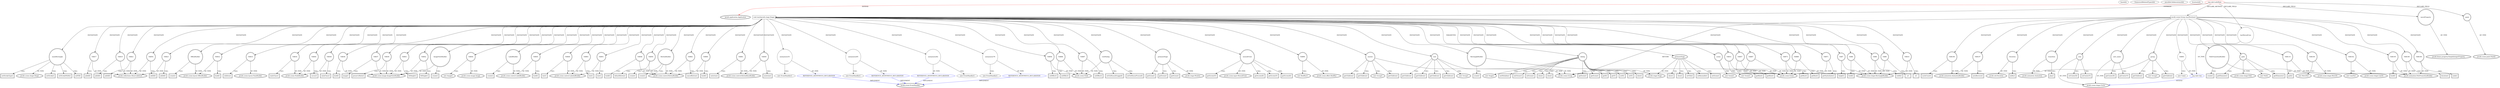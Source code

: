 digraph {
baseInfo[graphId=1569,category="extension_graph",isAnonymous=false,possibleRelation=true]
frameworkRelatedTypesInfo[0="javafx.application.Application"]
possibleCollaborationsInfo[0="1569~OVERRIDING_METHOD_DECLARATION-INSTANTIATION-~javafx.application.Application ~javafx.event.EventHandler ~false~true",1="1569~CLIENT_METHOD_DECLARATION-INSTANTIATION-FIELD_DECLARATION-~javafx.application.Application ~javafx.scene.shape.Circle ~false~false"]
locationInfo[projectName="VaibhavJain-JavaFx-2.0-Ludo",filePath="/VaibhavJain-JavaFx-2.0-Ludo/JavaFx-2.0-Ludo-master/src/org/vaib/LudoMain.java",contextSignature="LudoMain",graphId="1569"]
0[label="org.vaib.LudoMain",vertexType="ROOT_CLIENT_CLASS_DECLARATION",isFrameworkType=false,color=red]
1[label="javafx.application.Application",vertexType="FRAMEWORK_CLASS_TYPE",isFrameworkType=true,peripheries=2]
2[label="lastMovedCoin",vertexType="FIELD_DECLARATION",isFrameworkType=false,shape=circle]
3[label="org.vaib.Coin",vertexType="REFERENCE_CLIENT_CLASS_DECLARATION",isFrameworkType=false,color=blue]
4[label="javafx.scene.shape.Circle",vertexType="FRAMEWORK_CLASS_TYPE",isFrameworkType=true,peripheries=2]
5[label="moveProperty",vertexType="FIELD_DECLARATION",isFrameworkType=true,peripheries=2,shape=circle]
6[label="javafx.beans.property.SimpleIntegerProperty",vertexType="FRAMEWORK_CLASS_TYPE",isFrameworkType=true,peripheries=2]
7[label="paint",vertexType="FIELD_DECLARATION",isFrameworkType=true,peripheries=2,shape=circle]
8[label="javafx.scene.paint.Paint[]",vertexType="FRAMEWORK_CLASS_TYPE",isFrameworkType=true,peripheries=2]
9[label="void start(javafx.stage.Stage)",vertexType="OVERRIDING_METHOD_DECLARATION",isFrameworkType=false,shape=box]
10[label="primaryStage",vertexType="PARAMETER_DECLARATION",isFrameworkType=true,peripheries=2]
11[label="javafx.stage.Stage",vertexType="FRAMEWORK_CLASS_TYPE",isFrameworkType=true,peripheries=2]
13[label="setTitle()",vertexType="INSIDE_CALL",isFrameworkType=true,peripheries=2,shape=box]
15[label="setResizable()",vertexType="INSIDE_CALL",isFrameworkType=true,peripheries=2,shape=box]
17[label="master",vertexType="VARIABLE_EXPRESION",isFrameworkType=true,peripheries=2,shape=circle]
18[label="javafx.scene.Group",vertexType="FRAMEWORK_CLASS_TYPE",isFrameworkType=true,peripheries=2]
16[label="new Group()",vertexType="CONSTRUCTOR_CALL",isFrameworkType=true,peripheries=2]
20[label="root",vertexType="VARIABLE_EXPRESION",isFrameworkType=true,peripheries=2,shape=circle]
19[label="new Group()",vertexType="CONSTRUCTOR_CALL",isFrameworkType=true,peripheries=2]
23[label="scene",vertexType="VARIABLE_EXPRESION",isFrameworkType=true,peripheries=2,shape=circle]
24[label="javafx.scene.Scene",vertexType="FRAMEWORK_CLASS_TYPE",isFrameworkType=true,peripheries=2]
22[label="new Scene()",vertexType="CONSTRUCTOR_CALL",isFrameworkType=true,peripheries=2]
26[label="setScene()",vertexType="INSIDE_CALL",isFrameworkType=true,peripheries=2,shape=box]
27[label="VAR6",vertexType="VARIABLE_EXPRESION",isFrameworkType=true,peripheries=2,shape=circle]
29[label="javafx.scene.shape.RectangleBuilder",vertexType="FRAMEWORK_CLASS_TYPE",isFrameworkType=true,peripheries=2]
28[label="build()",vertexType="INSIDE_CALL",isFrameworkType=true,peripheries=2,shape=box]
30[label="VAR7",vertexType="VARIABLE_EXPRESION",isFrameworkType=true,peripheries=2,shape=circle]
31[label="height()",vertexType="INSIDE_CALL",isFrameworkType=true,peripheries=2,shape=box]
33[label="VAR8",vertexType="VARIABLE_EXPRESION",isFrameworkType=true,peripheries=2,shape=circle]
34[label="width()",vertexType="INSIDE_CALL",isFrameworkType=true,peripheries=2,shape=box]
36[label="VAR9",vertexType="VARIABLE_EXPRESION",isFrameworkType=true,peripheries=2,shape=circle]
37[label="y()",vertexType="INSIDE_CALL",isFrameworkType=true,peripheries=2,shape=box]
39[label="VAR10",vertexType="VARIABLE_EXPRESION",isFrameworkType=true,peripheries=2,shape=circle]
40[label="x()",vertexType="INSIDE_CALL",isFrameworkType=true,peripheries=2,shape=box]
42[label="RectangleBuilder",vertexType="VARIABLE_EXPRESION",isFrameworkType=true,peripheries=2,shape=circle]
43[label="create()",vertexType="INSIDE_CALL",isFrameworkType=true,peripheries=2,shape=box]
45[label="mainRectangle",vertexType="VARIABLE_EXPRESION",isFrameworkType=true,peripheries=2,shape=circle]
47[label="javafx.scene.shape.Shape",vertexType="FRAMEWORK_CLASS_TYPE",isFrameworkType=true,peripheries=2]
46[label="setStroke()",vertexType="INSIDE_CALL",isFrameworkType=true,peripheries=2,shape=box]
49[label="setStrokeWidth()",vertexType="INSIDE_CALL",isFrameworkType=true,peripheries=2,shape=box]
51[label="setFill()",vertexType="INSIDE_CALL",isFrameworkType=true,peripheries=2,shape=box]
53[label="setStrokeType()",vertexType="INSIDE_CALL",isFrameworkType=true,peripheries=2,shape=box]
55[label="getChildren()",vertexType="INSIDE_CALL",isFrameworkType=true,peripheries=2,shape=box]
56[label="VAR17",vertexType="VARIABLE_EXPRESION",isFrameworkType=true,peripheries=2,shape=circle]
58[label="javafx.collections.ObservableList",vertexType="FRAMEWORK_INTERFACE_TYPE",isFrameworkType=true,peripheries=2]
57[label="addAll()",vertexType="INSIDE_CALL",isFrameworkType=true,peripheries=2,shape=box]
60[label="getChildren()",vertexType="INSIDE_CALL",isFrameworkType=true,peripheries=2,shape=box]
61[label="VAR19",vertexType="VARIABLE_EXPRESION",isFrameworkType=true,peripheries=2,shape=circle]
62[label="addAll()",vertexType="INSIDE_CALL",isFrameworkType=true,peripheries=2,shape=box]
65[label="getChildren()",vertexType="INSIDE_CALL",isFrameworkType=true,peripheries=2,shape=box]
66[label="VAR21",vertexType="VARIABLE_EXPRESION",isFrameworkType=true,peripheries=2,shape=circle]
67[label="addAll()",vertexType="INSIDE_CALL",isFrameworkType=true,peripheries=2,shape=box]
70[label="getChildren()",vertexType="INSIDE_CALL",isFrameworkType=true,peripheries=2,shape=box]
71[label="VAR23",vertexType="VARIABLE_EXPRESION",isFrameworkType=true,peripheries=2,shape=circle]
72[label="addAll()",vertexType="INSIDE_CALL",isFrameworkType=true,peripheries=2,shape=box]
75[label="getChildren()",vertexType="INSIDE_CALL",isFrameworkType=true,peripheries=2,shape=box]
77[label="getChildren()",vertexType="INSIDE_CALL",isFrameworkType=true,peripheries=2,shape=box]
79[label="show()",vertexType="INSIDE_CALL",isFrameworkType=true,peripheries=2,shape=box]
81[label="dialog",vertexType="VARIABLE_EXPRESION",isFrameworkType=true,peripheries=2,shape=circle]
80[label="new Stage()",vertexType="CONSTRUCTOR_CALL",isFrameworkType=true,peripheries=2]
84[label="initModality()",vertexType="INSIDE_CALL",isFrameworkType=true,peripheries=2,shape=box]
86[label="initOwner()",vertexType="INSIDE_CALL",isFrameworkType=true,peripheries=2,shape=box]
88[label="setScene()",vertexType="INSIDE_CALL",isFrameworkType=true,peripheries=2,shape=box]
90[label="VAR31",vertexType="VARIABLE_EXPRESION",isFrameworkType=true,peripheries=2,shape=circle]
89[label="new Scene()",vertexType="CONSTRUCTOR_CALL",isFrameworkType=true,peripheries=2]
92[label="VAR32",vertexType="VARIABLE_EXPRESION",isFrameworkType=true,peripheries=2,shape=circle]
94[label="javafx.scene.layout.HBoxBuilder",vertexType="FRAMEWORK_CLASS_TYPE",isFrameworkType=true,peripheries=2]
93[label="build()",vertexType="INSIDE_CALL",isFrameworkType=true,peripheries=2,shape=box]
95[label="VAR33",vertexType="VARIABLE_EXPRESION",isFrameworkType=true,peripheries=2,shape=circle]
97[label="javafx.scene.layout.PaneBuilder",vertexType="FRAMEWORK_CLASS_TYPE",isFrameworkType=true,peripheries=2]
96[label="children()",vertexType="INSIDE_CALL",isFrameworkType=true,peripheries=2,shape=box]
98[label="VAR34",vertexType="VARIABLE_EXPRESION",isFrameworkType=true,peripheries=2,shape=circle]
100[label="javafx.scene.NodeBuilder",vertexType="FRAMEWORK_CLASS_TYPE",isFrameworkType=true,peripheries=2]
99[label="styleClass()",vertexType="INSIDE_CALL",isFrameworkType=true,peripheries=2,shape=box]
101[label="HBoxBuilder",vertexType="VARIABLE_EXPRESION",isFrameworkType=true,peripheries=2,shape=circle]
102[label="create()",vertexType="INSIDE_CALL",isFrameworkType=true,peripheries=2,shape=box]
104[label="VAR36",vertexType="VARIABLE_EXPRESION",isFrameworkType=true,peripheries=2,shape=circle]
106[label="javafx.scene.image.ImageViewBuilder",vertexType="FRAMEWORK_CLASS_TYPE",isFrameworkType=true,peripheries=2]
105[label="build()",vertexType="INSIDE_CALL",isFrameworkType=true,peripheries=2,shape=box]
107[label="VAR37",vertexType="VARIABLE_EXPRESION",isFrameworkType=true,peripheries=2,shape=circle]
108[label="image()",vertexType="INSIDE_CALL",isFrameworkType=true,peripheries=2,shape=box]
110[label="VAR38",vertexType="VARIABLE_EXPRESION",isFrameworkType=true,peripheries=2,shape=circle]
111[label="styleClass()",vertexType="INSIDE_CALL",isFrameworkType=true,peripheries=2,shape=box]
113[label="VAR39",vertexType="VARIABLE_EXPRESION",isFrameworkType=true,peripheries=2,shape=circle]
114[label="preserveRatio()",vertexType="INSIDE_CALL",isFrameworkType=true,peripheries=2,shape=box]
116[label="VAR40",vertexType="VARIABLE_EXPRESION",isFrameworkType=true,peripheries=2,shape=circle]
117[label="cursor()",vertexType="INSIDE_CALL",isFrameworkType=true,peripheries=2,shape=box]
119[label="VAR41",vertexType="VARIABLE_EXPRESION",isFrameworkType=true,peripheries=2,shape=circle]
120[label="fitHeight()",vertexType="INSIDE_CALL",isFrameworkType=true,peripheries=2,shape=box]
122[label="VAR42",vertexType="VARIABLE_EXPRESION",isFrameworkType=true,peripheries=2,shape=circle]
123[label="fitHeight()",vertexType="INSIDE_CALL",isFrameworkType=true,peripheries=2,shape=box]
125[label="ImageViewBuilder",vertexType="VARIABLE_EXPRESION",isFrameworkType=true,peripheries=2,shape=circle]
126[label="create()",vertexType="INSIDE_CALL",isFrameworkType=true,peripheries=2,shape=box]
129[label="VAR44",vertexType="VARIABLE_EXPRESION",isFrameworkType=true,peripheries=2,shape=circle]
130[label="javafx.scene.image.Image",vertexType="FRAMEWORK_CLASS_TYPE",isFrameworkType=true,peripheries=2]
128[label="new Image()",vertexType="CONSTRUCTOR_CALL",isFrameworkType=true,peripheries=2]
131[label="VAR45",vertexType="VARIABLE_EXPRESION",isFrameworkType=true,peripheries=2,shape=circle]
133[label="javafx.scene.control.LabelBuilder",vertexType="FRAMEWORK_CLASS_TYPE",isFrameworkType=true,peripheries=2]
132[label="build()",vertexType="INSIDE_CALL",isFrameworkType=true,peripheries=2,shape=box]
134[label="VAR46",vertexType="VARIABLE_EXPRESION",isFrameworkType=true,peripheries=2,shape=circle]
136[label="javafx.scene.control.LabeledBuilder",vertexType="FRAMEWORK_CLASS_TYPE",isFrameworkType=true,peripheries=2]
135[label="text()",vertexType="INSIDE_CALL",isFrameworkType=true,peripheries=2,shape=box]
137[label="LabelBuilder",vertexType="VARIABLE_EXPRESION",isFrameworkType=true,peripheries=2,shape=circle]
138[label="create()",vertexType="INSIDE_CALL",isFrameworkType=true,peripheries=2,shape=box]
140[label="VAR48",vertexType="VARIABLE_EXPRESION",isFrameworkType=true,peripheries=2,shape=circle]
142[label="javafx.scene.control.ButtonBuilder",vertexType="FRAMEWORK_CLASS_TYPE",isFrameworkType=true,peripheries=2]
141[label="build()",vertexType="INSIDE_CALL",isFrameworkType=true,peripheries=2,shape=box]
143[label="VAR49",vertexType="VARIABLE_EXPRESION",isFrameworkType=true,peripheries=2,shape=circle]
145[label="javafx.scene.control.ButtonBaseBuilder",vertexType="FRAMEWORK_CLASS_TYPE",isFrameworkType=true,peripheries=2]
144[label="onAction()",vertexType="INSIDE_CALL",isFrameworkType=true,peripheries=2,shape=box]
146[label="VAR50",vertexType="VARIABLE_EXPRESION",isFrameworkType=true,peripheries=2,shape=circle]
147[label="defaultButton()",vertexType="INSIDE_CALL",isFrameworkType=true,peripheries=2,shape=box]
149[label="VAR51",vertexType="VARIABLE_EXPRESION",isFrameworkType=true,peripheries=2,shape=circle]
150[label="text()",vertexType="INSIDE_CALL",isFrameworkType=true,peripheries=2,shape=box]
152[label="ButtonBuilder",vertexType="VARIABLE_EXPRESION",isFrameworkType=true,peripheries=2,shape=circle]
153[label="create()",vertexType="INSIDE_CALL",isFrameworkType=true,peripheries=2,shape=box]
156[label="anonymous53",vertexType="VARIABLE_EXPRESION",isFrameworkType=false,shape=circle]
157[label="REFERENCE_ANONYMOUS_DECLARATION",vertexType="REFERENCE_ANONYMOUS_DECLARATION",isFrameworkType=false,color=blue]
158[label="javafx.event.EventHandler",vertexType="FRAMEWORK_INTERFACE_TYPE",isFrameworkType=true,peripheries=2]
155[label="new EventHandler()",vertexType="CONSTRUCTOR_CALL",isFrameworkType=false]
159[label="VAR54",vertexType="VARIABLE_EXPRESION",isFrameworkType=true,peripheries=2,shape=circle]
160[label="addAll()",vertexType="INSIDE_CALL",isFrameworkType=true,peripheries=2,shape=box]
163[label="getChildren()",vertexType="INSIDE_CALL",isFrameworkType=true,peripheries=2,shape=box]
164[label="VAR56",vertexType="VARIABLE_EXPRESION",isFrameworkType=true,peripheries=2,shape=circle]
166[label="javafx.scene.Node",vertexType="FRAMEWORK_CLASS_TYPE",isFrameworkType=true,peripheries=2]
165[label="setEffect()",vertexType="INSIDE_CALL",isFrameworkType=true,peripheries=2,shape=box]
167[label="VAR57",vertexType="VARIABLE_EXPRESION",isFrameworkType=true,peripheries=2,shape=circle]
168[label="getRoot()",vertexType="INSIDE_CALL",isFrameworkType=true,peripheries=2,shape=box]
170[label="primaryStage",vertexType="VARIABLE_EXPRESION",isFrameworkType=true,peripheries=2,shape=circle]
172[label="javafx.stage.Window",vertexType="FRAMEWORK_CLASS_TYPE",isFrameworkType=true,peripheries=2]
171[label="getScene()",vertexType="INSIDE_CALL",isFrameworkType=true,peripheries=2,shape=box]
174[label="close()",vertexType="INSIDE_CALL",isFrameworkType=true,peripheries=2,shape=box]
175[label="VAR60",vertexType="VARIABLE_EXPRESION",isFrameworkType=true,peripheries=2,shape=circle]
176[label="build()",vertexType="INSIDE_CALL",isFrameworkType=true,peripheries=2,shape=box]
178[label="VAR61",vertexType="VARIABLE_EXPRESION",isFrameworkType=true,peripheries=2,shape=circle]
179[label="onAction()",vertexType="INSIDE_CALL",isFrameworkType=true,peripheries=2,shape=box]
181[label="VAR62",vertexType="VARIABLE_EXPRESION",isFrameworkType=true,peripheries=2,shape=circle]
182[label="cancelButton()",vertexType="INSIDE_CALL",isFrameworkType=true,peripheries=2,shape=box]
184[label="VAR63",vertexType="VARIABLE_EXPRESION",isFrameworkType=true,peripheries=2,shape=circle]
185[label="text()",vertexType="INSIDE_CALL",isFrameworkType=true,peripheries=2,shape=box]
188[label="create()",vertexType="INSIDE_CALL",isFrameworkType=true,peripheries=2,shape=box]
190[label="anonymous65",vertexType="VARIABLE_EXPRESION",isFrameworkType=false,shape=circle]
191[label="REFERENCE_ANONYMOUS_DECLARATION",vertexType="REFERENCE_ANONYMOUS_DECLARATION",isFrameworkType=false,color=blue]
189[label="new EventHandler()",vertexType="CONSTRUCTOR_CALL",isFrameworkType=false]
193[label="VAR66",vertexType="VARIABLE_EXPRESION",isFrameworkType=true,peripheries=2,shape=circle]
194[label="setEffect()",vertexType="INSIDE_CALL",isFrameworkType=true,peripheries=2,shape=box]
196[label="VAR67",vertexType="VARIABLE_EXPRESION",isFrameworkType=true,peripheries=2,shape=circle]
197[label="getRoot()",vertexType="INSIDE_CALL",isFrameworkType=true,peripheries=2,shape=box]
200[label="getScene()",vertexType="INSIDE_CALL",isFrameworkType=true,peripheries=2,shape=box]
202[label="close()",vertexType="INSIDE_CALL",isFrameworkType=true,peripheries=2,shape=box]
204[label="close()",vertexType="INSIDE_CALL",isFrameworkType=true,peripheries=2,shape=box]
205[label="VAR71",vertexType="VARIABLE_EXPRESION",isFrameworkType=true,peripheries=2,shape=circle]
206[label="getStylesheets()",vertexType="INSIDE_CALL",isFrameworkType=true,peripheries=2,shape=box]
209[label="getScene()",vertexType="INSIDE_CALL",isFrameworkType=true,peripheries=2,shape=box]
210[label="VAR73",vertexType="VARIABLE_EXPRESION",isFrameworkType=true,peripheries=2,shape=circle]
211[label="getRoot()",vertexType="INSIDE_CALL",isFrameworkType=true,peripheries=2,shape=box]
214[label="getScene()",vertexType="INSIDE_CALL",isFrameworkType=true,peripheries=2,shape=box]
215[label="rootDialog",vertexType="VARIABLE_EXPRESION",isFrameworkType=true,peripheries=2,shape=circle]
216[label="setOnMousePressed()",vertexType="INSIDE_CALL",isFrameworkType=true,peripheries=2,shape=box]
219[label="anonymous76",vertexType="VARIABLE_EXPRESION",isFrameworkType=false,shape=circle]
220[label="REFERENCE_ANONYMOUS_DECLARATION",vertexType="REFERENCE_ANONYMOUS_DECLARATION",isFrameworkType=false,color=blue]
218[label="new EventHandler()",vertexType="CONSTRUCTOR_CALL",isFrameworkType=false]
223[label="getX()",vertexType="INSIDE_CALL",isFrameworkType=true,peripheries=2,shape=box]
224[label="mouseEvent",vertexType="VARIABLE_EXPRESION",isFrameworkType=true,peripheries=2,shape=circle]
226[label="javafx.scene.input.MouseEvent",vertexType="FRAMEWORK_CLASS_TYPE",isFrameworkType=true,peripheries=2]
225[label="getScreenX()",vertexType="INSIDE_CALL",isFrameworkType=true,peripheries=2,shape=box]
228[label="getY()",vertexType="INSIDE_CALL",isFrameworkType=true,peripheries=2,shape=box]
230[label="getScreenY()",vertexType="INSIDE_CALL",isFrameworkType=true,peripheries=2,shape=box]
232[label="setOnMouseDragged()",vertexType="INSIDE_CALL",isFrameworkType=true,peripheries=2,shape=box]
234[label="anonymous82",vertexType="VARIABLE_EXPRESION",isFrameworkType=false,shape=circle]
235[label="REFERENCE_ANONYMOUS_DECLARATION",vertexType="REFERENCE_ANONYMOUS_DECLARATION",isFrameworkType=false,color=blue]
233[label="new EventHandler()",vertexType="CONSTRUCTOR_CALL",isFrameworkType=false]
238[label="setX()",vertexType="INSIDE_CALL",isFrameworkType=true,peripheries=2,shape=box]
240[label="getScreenX()",vertexType="INSIDE_CALL",isFrameworkType=true,peripheries=2,shape=box]
242[label="setY()",vertexType="INSIDE_CALL",isFrameworkType=true,peripheries=2,shape=box]
244[label="getScreenY()",vertexType="INSIDE_CALL",isFrameworkType=true,peripheries=2,shape=box]
245[label="VAR87",vertexType="VARIABLE_EXPRESION",isFrameworkType=true,peripheries=2,shape=circle]
246[label="setEffect()",vertexType="INSIDE_CALL",isFrameworkType=true,peripheries=2,shape=box]
248[label="VAR88",vertexType="VARIABLE_EXPRESION",isFrameworkType=true,peripheries=2,shape=circle]
249[label="getRoot()",vertexType="INSIDE_CALL",isFrameworkType=true,peripheries=2,shape=box]
252[label="getScene()",vertexType="INSIDE_CALL",isFrameworkType=true,peripheries=2,shape=box]
254[label="VAR90",vertexType="VARIABLE_EXPRESION",isFrameworkType=true,peripheries=2,shape=circle]
255[label="javafx.scene.effect.BoxBlur",vertexType="FRAMEWORK_CLASS_TYPE",isFrameworkType=true,peripheries=2]
253[label="new BoxBlur()",vertexType="CONSTRUCTOR_CALL",isFrameworkType=true,peripheries=2]
257[label="show()",vertexType="INSIDE_CALL",isFrameworkType=true,peripheries=2,shape=box]
259[label="javafx.scene.Group startPosition()",vertexType="CLIENT_METHOD_DECLARATION",isFrameworkType=false,shape=box]
262[label="group",vertexType="VARIABLE_EXPRESION",isFrameworkType=true,peripheries=2,shape=circle]
261[label="new Group()",vertexType="CONSTRUCTOR_CALL",isFrameworkType=true,peripheries=2]
265[label="VAR93",vertexType="VARIABLE_EXPRESION",isFrameworkType=false,shape=circle]
264[label="new Coin()",vertexType="CONSTRUCTOR_CALL",isFrameworkType=false]
267[label="coin",vertexType="VARIABLE_EXPRESION",isFrameworkType=true,peripheries=2,shape=circle]
268[label="setCenterX()",vertexType="INSIDE_CALL",isFrameworkType=true,peripheries=2,shape=box]
271[label="setCenterY()",vertexType="INSIDE_CALL",isFrameworkType=true,peripheries=2,shape=box]
273[label="getChildren()",vertexType="INSIDE_CALL",isFrameworkType=true,peripheries=2,shape=box]
275[label="getChildren()",vertexType="INSIDE_CALL",isFrameworkType=true,peripheries=2,shape=box]
277[label="path",vertexType="VARIABLE_EXPRESION",isFrameworkType=true,peripheries=2,shape=circle]
278[label="javafx.scene.shape.Path",vertexType="FRAMEWORK_CLASS_TYPE",isFrameworkType=true,peripheries=2]
276[label="new Path()",vertexType="CONSTRUCTOR_CALL",isFrameworkType=true,peripheries=2]
280[label="getElements()",vertexType="INSIDE_CALL",isFrameworkType=true,peripheries=2,shape=box]
282[label="VAR100",vertexType="VARIABLE_EXPRESION",isFrameworkType=true,peripheries=2,shape=circle]
283[label="javafx.scene.shape.MoveTo",vertexType="FRAMEWORK_CLASS_TYPE",isFrameworkType=true,peripheries=2]
281[label="new MoveTo()",vertexType="CONSTRUCTOR_CALL",isFrameworkType=true,peripheries=2]
285[label="getElements()",vertexType="INSIDE_CALL",isFrameworkType=true,peripheries=2,shape=box]
287[label="VAR102",vertexType="VARIABLE_EXPRESION",isFrameworkType=true,peripheries=2,shape=circle]
288[label="javafx.scene.shape.LineTo",vertexType="FRAMEWORK_CLASS_TYPE",isFrameworkType=true,peripheries=2]
286[label="new LineTo()",vertexType="CONSTRUCTOR_CALL",isFrameworkType=true,peripheries=2]
289[label="new_name",vertexType="VARIABLE_EXPRESION",isFrameworkType=true,peripheries=2,shape=circle]
290[label="getCenterX()",vertexType="INSIDE_CALL",isFrameworkType=true,peripheries=2,shape=box]
293[label="getCenterY()",vertexType="INSIDE_CALL",isFrameworkType=true,peripheries=2,shape=box]
294[label="VAR105",vertexType="VARIABLE_EXPRESION",isFrameworkType=true,peripheries=2,shape=circle]
296[label="javafx.animation.PathTransitionBuilder",vertexType="FRAMEWORK_CLASS_TYPE",isFrameworkType=true,peripheries=2]
295[label="build()",vertexType="INSIDE_CALL",isFrameworkType=true,peripheries=2,shape=box]
297[label="VAR106",vertexType="VARIABLE_EXPRESION",isFrameworkType=true,peripheries=2,shape=circle]
299[label="javafx.animation.AnimationBuilder",vertexType="FRAMEWORK_CLASS_TYPE",isFrameworkType=true,peripheries=2]
298[label="cycleCount()",vertexType="INSIDE_CALL",isFrameworkType=true,peripheries=2,shape=box]
300[label="VAR107",vertexType="VARIABLE_EXPRESION",isFrameworkType=true,peripheries=2,shape=circle]
301[label="autoReverse()",vertexType="INSIDE_CALL",isFrameworkType=true,peripheries=2,shape=box]
303[label="VAR108",vertexType="VARIABLE_EXPRESION",isFrameworkType=true,peripheries=2,shape=circle]
304[label="duration()",vertexType="INSIDE_CALL",isFrameworkType=true,peripheries=2,shape=box]
306[label="VAR109",vertexType="VARIABLE_EXPRESION",isFrameworkType=true,peripheries=2,shape=circle]
307[label="node()",vertexType="INSIDE_CALL",isFrameworkType=true,peripheries=2,shape=box]
309[label="VAR110",vertexType="VARIABLE_EXPRESION",isFrameworkType=true,peripheries=2,shape=circle]
310[label="path()",vertexType="INSIDE_CALL",isFrameworkType=true,peripheries=2,shape=box]
312[label="PathTransitionBuilder",vertexType="VARIABLE_EXPRESION",isFrameworkType=true,peripheries=2,shape=circle]
313[label="create()",vertexType="INSIDE_CALL",isFrameworkType=true,peripheries=2,shape=box]
315[label="Duration",vertexType="VARIABLE_EXPRESION",isFrameworkType=true,peripheries=2,shape=circle]
317[label="javafx.util.Duration",vertexType="FRAMEWORK_CLASS_TYPE",isFrameworkType=true,peripheries=2]
316[label="millis()",vertexType="INSIDE_CALL",isFrameworkType=true,peripheries=2,shape=box]
318[label="transition",vertexType="VARIABLE_EXPRESION",isFrameworkType=true,peripheries=2,shape=circle]
320[label="javafx.animation.Animation",vertexType="FRAMEWORK_CLASS_TYPE",isFrameworkType=true,peripheries=2]
319[label="play()",vertexType="INSIDE_CALL",isFrameworkType=true,peripheries=2,shape=box]
0->1[label="EXTEND",color=red]
0->2[label="DECLARE_FIELD"]
3->4[label="EXTEND",color=blue]
2->3[label="OF_TYPE"]
0->5[label="DECLARE_FIELD"]
5->6[label="OF_TYPE"]
0->7[label="DECLARE_FIELD"]
7->8[label="OF_TYPE"]
0->9[label="OVERRIDE"]
10->11[label="OF_TYPE"]
9->10[label="PARAMETER"]
10->13[label="CALL"]
10->15[label="CALL"]
9->17[label="INSTANTIATE"]
17->18[label="OF_TYPE"]
17->16[label="CALL"]
9->20[label="INSTANTIATE"]
20->18[label="OF_TYPE"]
20->19[label="CALL"]
9->23[label="INSTANTIATE"]
23->24[label="OF_TYPE"]
23->22[label="CALL"]
10->26[label="CALL"]
9->27[label="INSTANTIATE"]
27->29[label="OF_TYPE"]
27->28[label="CALL"]
9->30[label="INSTANTIATE"]
30->29[label="OF_TYPE"]
30->31[label="CALL"]
9->33[label="INSTANTIATE"]
33->29[label="OF_TYPE"]
33->34[label="CALL"]
9->36[label="INSTANTIATE"]
36->29[label="OF_TYPE"]
36->37[label="CALL"]
9->39[label="INSTANTIATE"]
39->29[label="OF_TYPE"]
39->40[label="CALL"]
9->42[label="INSTANTIATE"]
42->29[label="OF_TYPE"]
42->43[label="CALL"]
9->45[label="INSTANTIATE"]
45->47[label="OF_TYPE"]
45->46[label="CALL"]
45->49[label="CALL"]
45->51[label="CALL"]
45->53[label="CALL"]
20->55[label="CALL"]
9->56[label="INSTANTIATE"]
56->58[label="OF_TYPE"]
56->57[label="CALL"]
20->60[label="CALL"]
9->61[label="INSTANTIATE"]
61->58[label="OF_TYPE"]
61->62[label="CALL"]
20->65[label="CALL"]
9->66[label="INSTANTIATE"]
66->58[label="OF_TYPE"]
66->67[label="CALL"]
20->70[label="CALL"]
9->71[label="INSTANTIATE"]
71->58[label="OF_TYPE"]
71->72[label="CALL"]
17->75[label="CALL"]
17->77[label="CALL"]
10->79[label="CALL"]
9->81[label="INSTANTIATE"]
81->11[label="OF_TYPE"]
81->80[label="CALL"]
81->84[label="CALL"]
81->86[label="CALL"]
81->88[label="CALL"]
9->90[label="INSTANTIATE"]
90->24[label="OF_TYPE"]
90->89[label="CALL"]
9->92[label="INSTANTIATE"]
92->94[label="OF_TYPE"]
92->93[label="CALL"]
9->95[label="INSTANTIATE"]
95->97[label="OF_TYPE"]
95->96[label="CALL"]
9->98[label="INSTANTIATE"]
98->100[label="OF_TYPE"]
98->99[label="CALL"]
9->101[label="INSTANTIATE"]
101->94[label="OF_TYPE"]
101->102[label="CALL"]
9->104[label="INSTANTIATE"]
104->106[label="OF_TYPE"]
104->105[label="CALL"]
9->107[label="INSTANTIATE"]
107->106[label="OF_TYPE"]
107->108[label="CALL"]
9->110[label="INSTANTIATE"]
110->100[label="OF_TYPE"]
110->111[label="CALL"]
9->113[label="INSTANTIATE"]
113->106[label="OF_TYPE"]
113->114[label="CALL"]
9->116[label="INSTANTIATE"]
116->100[label="OF_TYPE"]
116->117[label="CALL"]
9->119[label="INSTANTIATE"]
119->106[label="OF_TYPE"]
119->120[label="CALL"]
9->122[label="INSTANTIATE"]
122->106[label="OF_TYPE"]
122->123[label="CALL"]
9->125[label="INSTANTIATE"]
125->106[label="OF_TYPE"]
125->126[label="CALL"]
9->129[label="INSTANTIATE"]
129->130[label="OF_TYPE"]
129->128[label="CALL"]
9->131[label="INSTANTIATE"]
131->133[label="OF_TYPE"]
131->132[label="CALL"]
9->134[label="INSTANTIATE"]
134->136[label="OF_TYPE"]
134->135[label="CALL"]
9->137[label="INSTANTIATE"]
137->133[label="OF_TYPE"]
137->138[label="CALL"]
9->140[label="INSTANTIATE"]
140->142[label="OF_TYPE"]
140->141[label="CALL"]
9->143[label="INSTANTIATE"]
143->145[label="OF_TYPE"]
143->144[label="CALL"]
9->146[label="INSTANTIATE"]
146->142[label="OF_TYPE"]
146->147[label="CALL"]
9->149[label="INSTANTIATE"]
149->136[label="OF_TYPE"]
149->150[label="CALL"]
9->152[label="INSTANTIATE"]
152->142[label="OF_TYPE"]
152->153[label="CALL"]
9->156[label="INSTANTIATE"]
157->158[label="IMPLEMENT",color=blue]
156->157[label="OF_TYPE"]
156->155[label="CALL"]
9->159[label="INSTANTIATE"]
159->58[label="OF_TYPE"]
159->160[label="CALL"]
17->163[label="CALL"]
9->164[label="INSTANTIATE"]
164->166[label="OF_TYPE"]
164->165[label="CALL"]
9->167[label="INSTANTIATE"]
167->24[label="OF_TYPE"]
167->168[label="CALL"]
9->170[label="INSTANTIATE"]
170->172[label="OF_TYPE"]
170->171[label="CALL"]
81->174[label="CALL"]
9->175[label="INSTANTIATE"]
175->142[label="OF_TYPE"]
175->176[label="CALL"]
9->178[label="INSTANTIATE"]
178->145[label="OF_TYPE"]
178->179[label="CALL"]
9->181[label="INSTANTIATE"]
181->142[label="OF_TYPE"]
181->182[label="CALL"]
9->184[label="INSTANTIATE"]
184->136[label="OF_TYPE"]
184->185[label="CALL"]
152->188[label="CALL"]
9->190[label="INSTANTIATE"]
191->158[label="IMPLEMENT",color=blue]
190->191[label="OF_TYPE"]
190->189[label="CALL"]
9->193[label="INSTANTIATE"]
193->166[label="OF_TYPE"]
193->194[label="CALL"]
9->196[label="INSTANTIATE"]
196->24[label="OF_TYPE"]
196->197[label="CALL"]
170->200[label="CALL"]
81->202[label="CALL"]
10->204[label="CALL"]
9->205[label="INSTANTIATE"]
205->24[label="OF_TYPE"]
205->206[label="CALL"]
81->209[label="CALL"]
9->210[label="INSTANTIATE"]
210->24[label="OF_TYPE"]
210->211[label="CALL"]
81->214[label="CALL"]
9->215[label="INSTANTIATE"]
215->166[label="OF_TYPE"]
215->216[label="CALL"]
9->219[label="INSTANTIATE"]
220->158[label="IMPLEMENT",color=blue]
219->220[label="OF_TYPE"]
219->218[label="CALL"]
81->223[label="CALL"]
9->224[label="INSTANTIATE"]
224->226[label="OF_TYPE"]
224->225[label="CALL"]
81->228[label="CALL"]
224->230[label="CALL"]
215->232[label="CALL"]
9->234[label="INSTANTIATE"]
235->158[label="IMPLEMENT",color=blue]
234->235[label="OF_TYPE"]
234->233[label="CALL"]
81->238[label="CALL"]
224->240[label="CALL"]
81->242[label="CALL"]
224->244[label="CALL"]
9->245[label="INSTANTIATE"]
245->166[label="OF_TYPE"]
245->246[label="CALL"]
9->248[label="INSTANTIATE"]
248->24[label="OF_TYPE"]
248->249[label="CALL"]
170->252[label="CALL"]
9->254[label="INSTANTIATE"]
254->255[label="OF_TYPE"]
254->253[label="CALL"]
81->257[label="CALL"]
0->259[label="DECLARE_METHOD"]
259->18[label="RETURN"]
259->262[label="INSTANTIATE"]
262->18[label="OF_TYPE"]
262->261[label="CALL"]
259->265[label="INSTANTIATE"]
265->3[label="OF_TYPE"]
265->264[label="CALL"]
259->267[label="INSTANTIATE"]
267->4[label="OF_TYPE"]
267->268[label="CALL"]
267->271[label="CALL"]
262->273[label="CALL"]
262->275[label="CALL"]
259->277[label="INSTANTIATE"]
277->278[label="OF_TYPE"]
277->276[label="CALL"]
277->280[label="CALL"]
259->282[label="INSTANTIATE"]
282->283[label="OF_TYPE"]
282->281[label="CALL"]
277->285[label="CALL"]
259->287[label="INSTANTIATE"]
287->288[label="OF_TYPE"]
287->286[label="CALL"]
259->289[label="INSTANTIATE"]
289->4[label="OF_TYPE"]
289->290[label="CALL"]
289->293[label="CALL"]
259->294[label="INSTANTIATE"]
294->296[label="OF_TYPE"]
294->295[label="CALL"]
259->297[label="INSTANTIATE"]
297->299[label="OF_TYPE"]
297->298[label="CALL"]
259->300[label="INSTANTIATE"]
300->299[label="OF_TYPE"]
300->301[label="CALL"]
259->303[label="INSTANTIATE"]
303->296[label="OF_TYPE"]
303->304[label="CALL"]
259->306[label="INSTANTIATE"]
306->296[label="OF_TYPE"]
306->307[label="CALL"]
259->309[label="INSTANTIATE"]
309->296[label="OF_TYPE"]
309->310[label="CALL"]
259->312[label="INSTANTIATE"]
312->296[label="OF_TYPE"]
312->313[label="CALL"]
259->315[label="INSTANTIATE"]
315->317[label="OF_TYPE"]
315->316[label="CALL"]
259->318[label="INSTANTIATE"]
318->320[label="OF_TYPE"]
318->319[label="CALL"]
}
